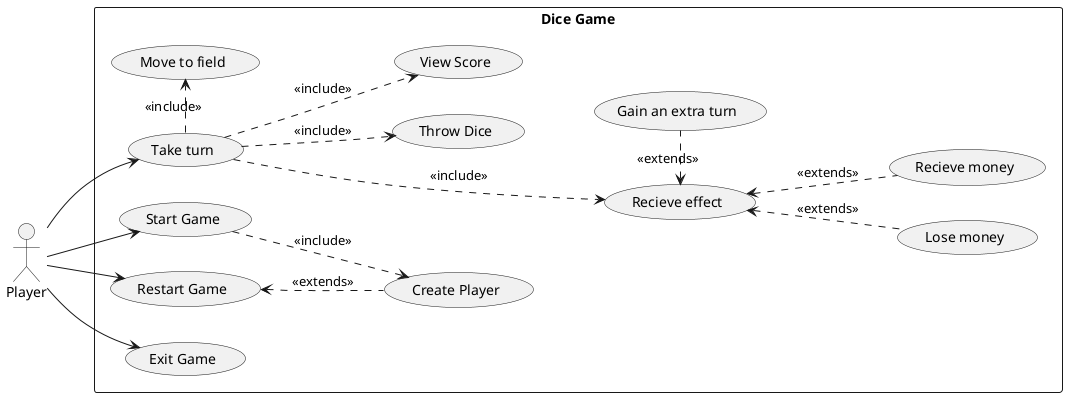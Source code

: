 @startuml UseCaseDiagram
left to right direction
actor "Player" as p
rectangle "Dice Game" {
  usecase "Start Game" as UC1
  usecase "Create Player" as UC2
  usecase "Take turn" as UC12
  usecase "Throw Dice" as UC3
  usecase "Move to field" as UC4
  usecase "Recieve effect" as UC5
  usecase "Lose money" as UC6
  usecase "Recieve money" as UC7
  usecase "Gain an extra turn" as UC8
  usecase "View Score" as UC9
  usecase "Restart Game" as UC10
  usecase "Exit Game" as UC11
}
p --> UC1
UC1 ..> UC2 : <<include>> 
UC12 .> UC4 : <<include>>
UC5 <.. UC7 : <<extends>>
UC5 <.. UC6 : <<extends>>
UC5 <. UC8 : <<extends>>
UC12 ..> UC9 : <<include>>
UC12 ...> UC5 : <<include>>
p --> UC10
UC10 <.. UC2 : <<extends>>
p --> UC11
p --> UC12
UC12 ..> UC3 : <<include>>

@enduml